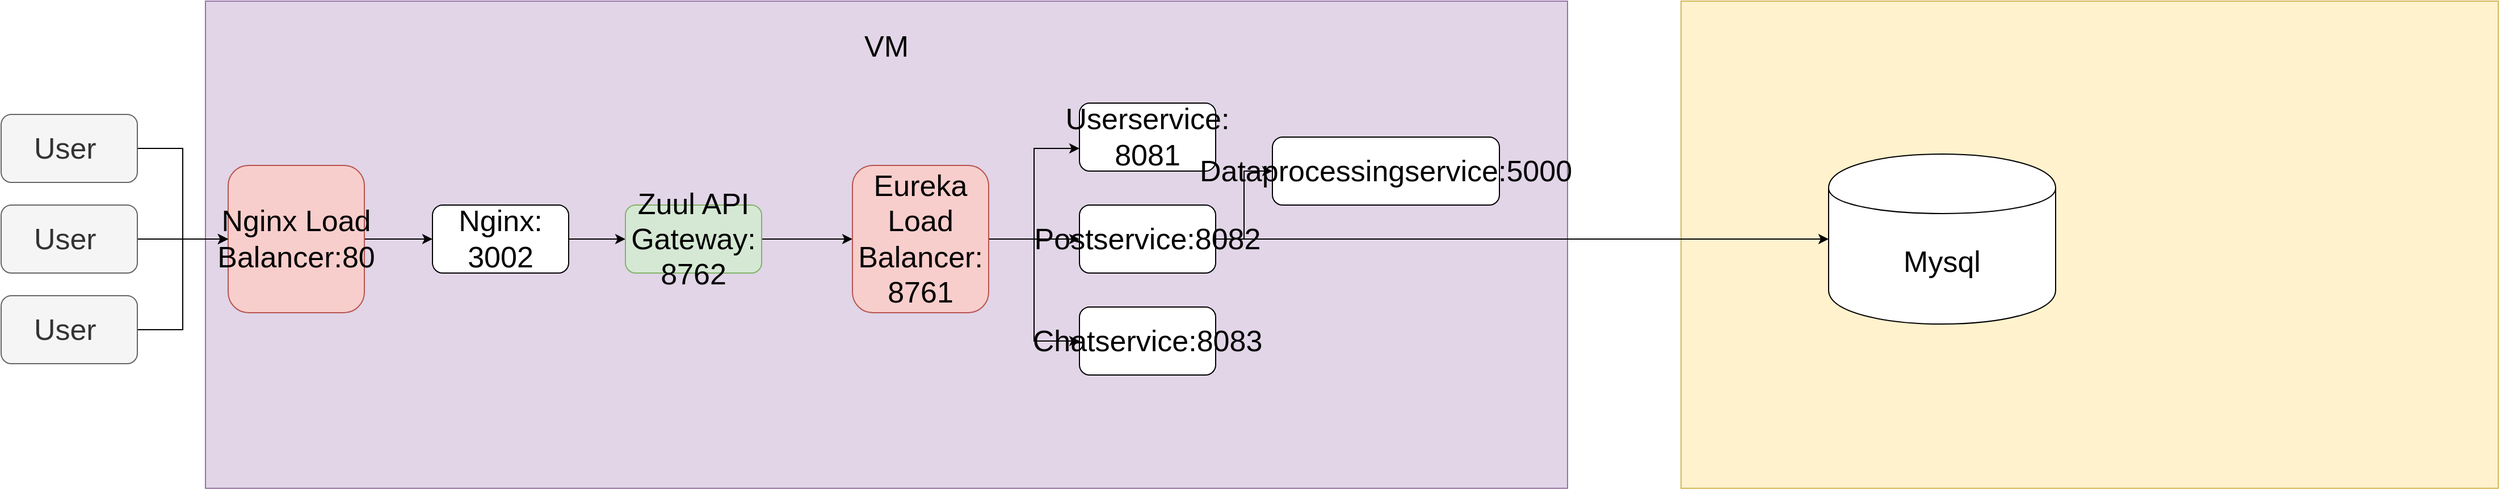 <mxfile version="12.7.4" type="github">
  <diagram id="ZIAEYQon8UoXUgGUtfqb" name="Page-1">
    <mxGraphModel dx="3197" dy="2391" grid="1" gridSize="10" guides="1" tooltips="1" connect="1" arrows="1" fold="1" page="1" pageScale="1" pageWidth="827" pageHeight="1169" math="0" shadow="0">
      <root>
        <mxCell id="0" />
        <mxCell id="1" parent="0" />
        <mxCell id="hM4GjHnaRlgPxHw-euEw-29" value="" style="rounded=0;whiteSpace=wrap;html=1;fillColor=#e1d5e7;strokeColor=#9673a6;fontSize=26;" parent="1" vertex="1">
          <mxGeometry x="-130" y="-240" width="1200" height="430" as="geometry" />
        </mxCell>
        <mxCell id="hM4GjHnaRlgPxHw-euEw-2" style="edgeStyle=orthogonalEdgeStyle;rounded=0;orthogonalLoop=1;jettySize=auto;html=1;exitX=1;exitY=0.5;exitDx=0;exitDy=0;fontSize=26;" parent="1" source="hM4GjHnaRlgPxHw-euEw-1" target="hM4GjHnaRlgPxHw-euEw-3" edge="1">
          <mxGeometry relative="1" as="geometry">
            <mxPoint x="40" y="-30" as="targetPoint" />
          </mxGeometry>
        </mxCell>
        <mxCell id="hM4GjHnaRlgPxHw-euEw-1" value="Nginx Load Balancer:80" style="rounded=1;whiteSpace=wrap;html=1;fillColor=#f8cecc;strokeColor=#b85450;fontSize=26;" parent="1" vertex="1">
          <mxGeometry x="-110" y="-95" width="120" height="130" as="geometry" />
        </mxCell>
        <mxCell id="hM4GjHnaRlgPxHw-euEw-23" style="edgeStyle=orthogonalEdgeStyle;rounded=0;orthogonalLoop=1;jettySize=auto;html=1;endArrow=classic;endFill=1;fontSize=26;" parent="1" source="hM4GjHnaRlgPxHw-euEw-20" target="hM4GjHnaRlgPxHw-euEw-1" edge="1">
          <mxGeometry relative="1" as="geometry">
            <Array as="points">
              <mxPoint x="-150" y="-110" />
              <mxPoint x="-150" y="-30" />
            </Array>
          </mxGeometry>
        </mxCell>
        <mxCell id="hM4GjHnaRlgPxHw-euEw-20" value="User&amp;nbsp;" style="rounded=1;whiteSpace=wrap;html=1;fillColor=#f5f5f5;strokeColor=#666666;fontColor=#333333;fontSize=26;" parent="1" vertex="1">
          <mxGeometry x="-310" y="-140" width="120" height="60" as="geometry" />
        </mxCell>
        <mxCell id="hM4GjHnaRlgPxHw-euEw-5" value="" style="edgeStyle=orthogonalEdgeStyle;rounded=0;orthogonalLoop=1;jettySize=auto;html=1;fontSize=26;" parent="1" source="hM4GjHnaRlgPxHw-euEw-3" target="hM4GjHnaRlgPxHw-euEw-4" edge="1">
          <mxGeometry relative="1" as="geometry" />
        </mxCell>
        <mxCell id="hM4GjHnaRlgPxHw-euEw-3" value="Nginx: 3002" style="rounded=1;whiteSpace=wrap;html=1;fontSize=26;" parent="1" vertex="1">
          <mxGeometry x="70" y="-60" width="120" height="60" as="geometry" />
        </mxCell>
        <mxCell id="hM4GjHnaRlgPxHw-euEw-7" value="" style="edgeStyle=orthogonalEdgeStyle;rounded=0;orthogonalLoop=1;jettySize=auto;html=1;fontSize=26;" parent="1" source="hM4GjHnaRlgPxHw-euEw-4" target="hM4GjHnaRlgPxHw-euEw-6" edge="1">
          <mxGeometry relative="1" as="geometry" />
        </mxCell>
        <mxCell id="hM4GjHnaRlgPxHw-euEw-4" value="Zuul API Gateway: 8762" style="rounded=1;whiteSpace=wrap;html=1;fillColor=#d5e8d4;strokeColor=#82b366;fontSize=26;" parent="1" vertex="1">
          <mxGeometry x="240" y="-60" width="120" height="60" as="geometry" />
        </mxCell>
        <mxCell id="hM4GjHnaRlgPxHw-euEw-9" value="" style="edgeStyle=orthogonalEdgeStyle;rounded=0;orthogonalLoop=1;jettySize=auto;html=1;fontSize=26;" parent="1" source="hM4GjHnaRlgPxHw-euEw-6" target="hM4GjHnaRlgPxHw-euEw-8" edge="1">
          <mxGeometry relative="1" as="geometry">
            <Array as="points">
              <mxPoint x="700" y="-30" />
            </Array>
          </mxGeometry>
        </mxCell>
        <mxCell id="hM4GjHnaRlgPxHw-euEw-13" value="" style="edgeStyle=orthogonalEdgeStyle;rounded=0;orthogonalLoop=1;jettySize=auto;html=1;fontSize=26;" parent="1" source="hM4GjHnaRlgPxHw-euEw-6" target="hM4GjHnaRlgPxHw-euEw-12" edge="1">
          <mxGeometry relative="1" as="geometry">
            <Array as="points">
              <mxPoint x="600" y="-30" />
              <mxPoint x="600" y="-110" />
            </Array>
          </mxGeometry>
        </mxCell>
        <mxCell id="hM4GjHnaRlgPxHw-euEw-16" value="" style="edgeStyle=orthogonalEdgeStyle;rounded=0;orthogonalLoop=1;jettySize=auto;html=1;fontSize=26;" parent="1" source="hM4GjHnaRlgPxHw-euEw-6" target="hM4GjHnaRlgPxHw-euEw-15" edge="1">
          <mxGeometry relative="1" as="geometry">
            <Array as="points">
              <mxPoint x="600" y="-30" />
              <mxPoint x="600" y="60" />
            </Array>
          </mxGeometry>
        </mxCell>
        <mxCell id="hM4GjHnaRlgPxHw-euEw-6" value="Eureka Load Balancer: 8761" style="rounded=1;whiteSpace=wrap;html=1;fillColor=#f8cecc;strokeColor=#b85450;fontSize=26;" parent="1" vertex="1">
          <mxGeometry x="440" y="-95" width="120" height="130" as="geometry" />
        </mxCell>
        <mxCell id="hM4GjHnaRlgPxHw-euEw-15" value="Chatservice:8083" style="rounded=1;whiteSpace=wrap;html=1;fontSize=26;" parent="1" vertex="1">
          <mxGeometry x="640" y="30" width="120" height="60" as="geometry" />
        </mxCell>
        <mxCell id="hM4GjHnaRlgPxHw-euEw-12" value="Userservice: 8081" style="rounded=1;whiteSpace=wrap;html=1;fontSize=26;" parent="1" vertex="1">
          <mxGeometry x="640" y="-150" width="120" height="60" as="geometry" />
        </mxCell>
        <mxCell id="hM4GjHnaRlgPxHw-euEw-18" value="" style="edgeStyle=orthogonalEdgeStyle;rounded=0;orthogonalLoop=1;jettySize=auto;html=1;fontSize=26;" parent="1" source="hM4GjHnaRlgPxHw-euEw-8" target="hM4GjHnaRlgPxHw-euEw-17" edge="1">
          <mxGeometry relative="1" as="geometry" />
        </mxCell>
        <mxCell id="hM4GjHnaRlgPxHw-euEw-8" value="Postservice:8082" style="rounded=1;whiteSpace=wrap;html=1;fontSize=26;" parent="1" vertex="1">
          <mxGeometry x="640" y="-60" width="120" height="60" as="geometry" />
        </mxCell>
        <mxCell id="hM4GjHnaRlgPxHw-euEw-17" value="Dataprocessingservice:5000" style="rounded=1;whiteSpace=wrap;html=1;fontSize=26;" parent="1" vertex="1">
          <mxGeometry x="810" y="-120" width="200" height="60" as="geometry" />
        </mxCell>
        <mxCell id="hM4GjHnaRlgPxHw-euEw-25" style="edgeStyle=orthogonalEdgeStyle;rounded=0;orthogonalLoop=1;jettySize=auto;html=1;entryX=0;entryY=0.5;entryDx=0;entryDy=0;endArrow=classic;endFill=1;fontSize=26;" parent="1" source="hM4GjHnaRlgPxHw-euEw-24" target="hM4GjHnaRlgPxHw-euEw-1" edge="1">
          <mxGeometry relative="1" as="geometry" />
        </mxCell>
        <mxCell id="hM4GjHnaRlgPxHw-euEw-24" value="User&amp;nbsp;" style="rounded=1;whiteSpace=wrap;html=1;fillColor=#f5f5f5;strokeColor=#666666;fontColor=#333333;fontSize=26;" parent="1" vertex="1">
          <mxGeometry x="-310" y="-60" width="120" height="60" as="geometry" />
        </mxCell>
        <mxCell id="hM4GjHnaRlgPxHw-euEw-27" style="edgeStyle=orthogonalEdgeStyle;rounded=0;orthogonalLoop=1;jettySize=auto;html=1;entryX=0;entryY=0.5;entryDx=0;entryDy=0;endArrow=classic;endFill=1;fontSize=26;" parent="1" source="hM4GjHnaRlgPxHw-euEw-26" target="hM4GjHnaRlgPxHw-euEw-1" edge="1">
          <mxGeometry relative="1" as="geometry" />
        </mxCell>
        <mxCell id="hM4GjHnaRlgPxHw-euEw-26" value="User&amp;nbsp;" style="rounded=1;whiteSpace=wrap;html=1;fillColor=#f5f5f5;strokeColor=#666666;fontColor=#333333;fontSize=26;" parent="1" vertex="1">
          <mxGeometry x="-310" y="20" width="120" height="60" as="geometry" />
        </mxCell>
        <mxCell id="QWnwAzc1g_a9TqO7JtKC-1" value="&lt;font style=&quot;font-size: 26px;&quot;&gt;VM&lt;/font&gt;" style="text;html=1;strokeColor=none;fillColor=none;align=center;verticalAlign=middle;whiteSpace=wrap;rounded=0;fontSize=26;" vertex="1" parent="1">
          <mxGeometry x="450" y="-210" width="40" height="20" as="geometry" />
        </mxCell>
        <mxCell id="QWnwAzc1g_a9TqO7JtKC-6" value="" style="rounded=0;whiteSpace=wrap;html=1;fillColor=#fff2cc;strokeColor=#d6b656;fontSize=26;" vertex="1" parent="1">
          <mxGeometry x="1170" y="-240" width="720" height="430" as="geometry" />
        </mxCell>
        <mxCell id="QWnwAzc1g_a9TqO7JtKC-7" value="Mysql" style="shape=cylinder;whiteSpace=wrap;html=1;boundedLbl=1;backgroundOutline=1;fontSize=26;" vertex="1" parent="1">
          <mxGeometry x="1300" y="-105" width="200" height="150" as="geometry" />
        </mxCell>
        <mxCell id="QWnwAzc1g_a9TqO7JtKC-5" style="edgeStyle=orthogonalEdgeStyle;rounded=0;orthogonalLoop=1;jettySize=auto;html=1;fontSize=26;" edge="1" parent="1" source="hM4GjHnaRlgPxHw-euEw-8" target="QWnwAzc1g_a9TqO7JtKC-7">
          <mxGeometry relative="1" as="geometry">
            <mxPoint x="1140.0" y="-30" as="targetPoint" />
          </mxGeometry>
        </mxCell>
      </root>
    </mxGraphModel>
  </diagram>
</mxfile>
